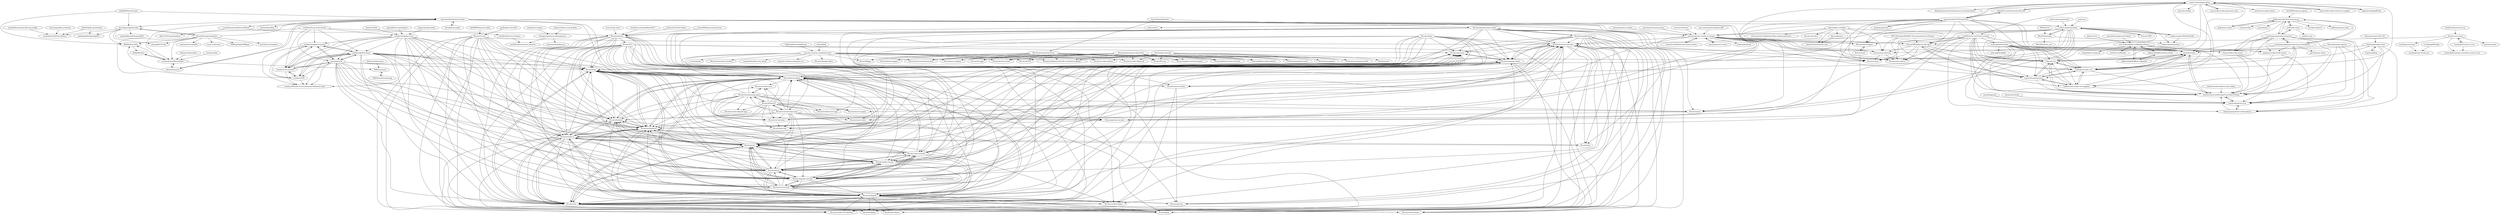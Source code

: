 digraph G {
"samuelmaddock/metastream" -> "Syncplay/syncplay" ["e"=1]
"samuelmaddock/metastream" -> "dyc3/opentogethertube"
"samuelmaddock/metastream" -> "calzoneman/sync" ["e"=1]
"samuelmaddock/metastream" -> "Wscats/vueno"
"samuelmaddock/metastream" -> "Wscats/react-native"
"samuelmaddock/metastream" -> "Wscats/omi-electron"
"samuelmaddock/metastream" -> "YanceyOfficial/javascript-apis"
"samuelmaddock/metastream" -> "preactjs/preact-render-to-string"
"samuelmaddock/metastream" -> "Wscats/layout-demo"
"samuelmaddock/metastream" -> "Wscats/omi-snippets"
"samuelmaddock/metastream" -> "Wscats/virtual-dom"
"samuelmaddock/metastream" -> "zorchenhimer/MovieNight"
"samuelmaddock/metastream" -> "oscartbeaumont/ElectronPlayer"
"samuelmaddock/metastream" -> "holtwick/briefing" ["e"=1]
"samuelmaddock/metastream" -> "yodaos-project/yodaos"
"geekskai/vue3-jd-h5" -> "Wscats/vue-cli" ["e"=1]
"sxei/vscode-plugin-demo" -> "Liiked/VS-Code-Extension-Doc-ZH" ["e"=1]
"sxei/vscode-plugin-demo" -> "microsoft/vscode-generator-code" ["e"=1]
"sxei/vscode-plugin-demo" -> "sxei/chrome-plugin-demo" ["e"=1]
"sxei/vscode-plugin-demo" -> "microsoft/vscode-extension-samples" ["e"=1]
"sxei/vscode-plugin-demo" -> "apptools-lab/AppWorks" ["e"=1]
"sxei/vscode-plugin-demo" -> "seamile/swiper"
"sxei/vscode-plugin-demo" -> "zzz945/write-vue3-from-scratch"
"sxei/vscode-plugin-demo" -> "KieSun/awesome-frontend-source-interpretation" ["e"=1]
"sxei/vscode-plugin-demo" -> "lcfme/mvvm"
"sxei/vscode-plugin-demo" -> "LiuJi-Jim/vscode-vue"
"sxei/vscode-plugin-demo" -> "jeasonstudio/CN-VScode-Docs"
"sxei/vscode-plugin-demo" -> "hollowtree/vscode-vue-snippets"
"sxei/vscode-plugin-demo" -> "aliyunfe/weekly" ["e"=1]
"sxei/vscode-plugin-demo" -> "wojciechsura/easysass"
"sxei/vscode-plugin-demo" -> "Wscats/python-tutorial"
"apify/proxy-chain" -> "joeferner/node-http-mitm-proxy" ["e"=1]
"KieSun/Chat-Buy-React" -> "Wscats/articles" ["e"=1]
"dguo/make-a-readme" -> "Wscats/omi-docs"
"dguo/make-a-readme" -> "Wscats/react-native"
"dguo/make-a-readme" -> "Wscats/omi-electron"
"dguo/make-a-readme" -> "chai2010/wasm-book-code"
"dguo/make-a-readme" -> "YanceyOfficial/javascript-apis"
"dguo/make-a-readme" -> "kaysonli/piano"
"dguo/make-a-readme" -> "preactjs/preact-render-to-string"
"dguo/make-a-readme" -> "Wscats/vueno"
"dguo/make-a-readme" -> "arturssmirnovs/github-profile-readme-generator" ["e"=1]
"dyc3/opentogethertube" -> "shuang854/Turtle"
"dyc3/opentogethertube" -> "RblSb/SyncTube"
"dyc3/opentogethertube" -> "juliabiaglinft/juliabiaglinft"
"dyc3/opentogethertube" -> "sergioallegronft/sergionft00" ["e"=1]
"dyc3/opentogethertube" -> "sezarkoleranft/Sezar-Kolera"
"dyc3/opentogethertube" -> "howardchung/watchparty"
"ridhwaans/homehost" -> "zorchenhimer/MovieNight" ["e"=1]
"moll/node-mitm" -> "joeferner/node-http-mitm-proxy"
"moll/node-mitm" -> "wuchangming/node-mitmproxy"
"moll/node-mitm" -> "moll/js-must"
"Tencent/TSW" -> "yodaos-project/yodaos" ["e"=1]
"RTC-Developer/WebRTC-Documentation-in-Chinese" -> "YanceyOfficial/javascript-apis" ["e"=1]
"RTC-Developer/WebRTC-Documentation-in-Chinese" -> "Wscats/react-native" ["e"=1]
"RTC-Developer/WebRTC-Documentation-in-Chinese" -> "Wscats/omi-electron" ["e"=1]
"node-app/Interpreter" -> "seamile/swiper"
"node-app/Interpreter" -> "ouchunrun/recordStreamFromVideoToVideo"
"node-app/Interpreter" -> "lcfme/mvvm"
"node-app/Interpreter" -> "LiuJi-Jim/vscode-vue"
"node-app/Interpreter" -> "node-app/Nodelike"
"node-app/Interpreter" -> "hollowtree/vscode-vue-snippets"
"node-app/Interpreter" -> "wojciechsura/easysass"
"node-app/Interpreter" -> "xiaomuzhu/proxy-vue"
"node-app/Interpreter" -> "chaiguanpeng/react-code-analysis"
"node-app/Interpreter" -> "horaci/node-mitm-proxy"
"node-app/Interpreter" -> "joaquimserafim/node-netcat"
"castlabs/electron-releases" -> "castlabs/downstream_electron"
"TooTallNate/proxy-agents" -> "joeferner/node-http-mitm-proxy" ["e"=1]
"oscartbeaumont/ElectronPlayer" -> "Alex313031/quark-player"
"oscartbeaumont/ElectronPlayer" -> "castlabs/electron-releases"
"yodaos-project/yodaos" -> "yodaos-project/ShadowNode" ["e"=1]
"yodaos-project/yodaos" -> "yodaos-project/yoda.js"
"yodaos-project/yodaos" -> "YanceyOfficial/javascript-apis"
"yodaos-project/yodaos" -> "Wscats/react-native"
"yodaos-project/yodaos" -> "Wscats/omi-electron"
"yodaos-project/yodaos" -> "MisaZhu/ewokos"
"yodaos-project/yodaos" -> "Wscats/vueno"
"yodaos-project/yodaos" -> "preactjs/preact-render-to-string"
"yodaos-project/yodaos" -> "Tencent/TSW" ["e"=1]
"yodaos-project/yodaos" -> "Wscats/omi-snippets"
"yodaos-project/yodaos" -> "Wscats/virtual-dom"
"yodaos-project/yodaos" -> "Wscats/layout-demo"
"yodaos-project/yodaos" -> "Wscats/egret"
"yodaos-project/yodaos" -> "Wscats/browser-preview"
"yodaos-project/yodaos" -> "lcfme/mvvm"
"zorchenhimer/MovieNight" -> "Zibbp/Radium"
"zorchenhimer/MovieNight" -> "calzoneman/sync" ["e"=1]
"zorchenhimer/MovieNight" -> "RblSb/SyncTube"
"zorchenhimer/MovieNight" -> "WillFantom/sui"
"hujiulong/simple-react" -> "hujiulong/blog" ["e"=1]
"hujiulong/simple-react" -> "chaiguanpeng/react-code-analysis"
"hujiulong/simple-react" -> "lcfme/mvvm"
"hujiulong/simple-react" -> "seamile/swiper"
"hujiulong/simple-react" -> "xiaomuzhu/proxy-vue"
"hujiulong/simple-react" -> "ouchunrun/recordStreamFromVideoToVideo"
"yodaos-project/ShadowNode" -> "yodaos-project/yodaos" ["e"=1]
"yodaos-project/ShadowNode" -> "yodaos-project/yoda.js" ["e"=1]
"jakearchibald/trained-to-thrill" -> "w3c-webmob/ServiceWorkersDemos"
"jakearchibald/trained-to-thrill" -> "jakearchibald/offline-wikipedia" ["e"=1]
"chenyinkai/egret-games" -> "xiaomuzhu/proxy-vue" ["e"=1]
"chenyinkai/egret-games" -> "ouchunrun/recordStreamFromVideoToVideo" ["e"=1]
"chenyinkai/egret-games" -> "chaiguanpeng/react-code-analysis" ["e"=1]
"chenyinkai/egret-games" -> "seamile/swiper" ["e"=1]
"kyle8998/Vynchronize" -> "RblSb/SyncTube" ["e"=1]
"kyle8998/Vynchronize" -> "samuelmaddock/metastream" ["e"=1]
"kyle8998/Vynchronize" -> "dyc3/opentogethertube" ["e"=1]
"Liiked/VS-Code-Extension-Doc-ZH" -> "sxei/vscode-plugin-demo" ["e"=1]
"Liiked/VS-Code-Extension-Doc-ZH" -> "jeasonstudio/CN-VScode-Docs" ["e"=1]
"hateonion/react-bits-CN" -> "hujiulong/simple-react" ["e"=1]
"dwqs/vue-to-react" -> "vicwang163/react-to-vue"
"dwqs/vue-to-react" -> "mcuking/vue2react"
"dwqs/vue-to-react" -> "vueact/babel-plugin-transform-react-to-vue"
"dwqs/vue-to-react" -> "yaoone/yaoone"
"dwqs/vue-to-react" -> "YanceyOfficial/javascript-apis"
"lhz960904/movie-trailer" -> "Wscats/vue-cli" ["e"=1]
"MisaZhu/ewokos" -> "MisaZhu/mario_vm"
"MisaZhu/ewokos" -> "yodaos-project/yodaos"
"MisaZhu/ewokos" -> "yodaos-project/yoda.js"
"mcuking/vue2react" -> "mcuking/react-hooks-set"
"zzz945/write-vue3-from-scratch" -> "seamile/swiper"
"zzz945/write-vue3-from-scratch" -> "lcfme/mvvm"
"zzz945/write-vue3-from-scratch" -> "LiuJi-Jim/vscode-vue"
"zzz945/write-vue3-from-scratch" -> "hollowtree/vscode-vue-snippets"
"zzz945/write-vue3-from-scratch" -> "ouchunrun/recordStreamFromVideoToVideo"
"zzz945/write-vue3-from-scratch" -> "wojciechsura/easysass"
"zzz945/write-vue3-from-scratch" -> "YanceyOfficial/javascript-apis"
"zzz945/write-vue3-from-scratch" -> "node-app/Interpreter"
"zzz945/write-vue3-from-scratch" -> "chaiguanpeng/react-code-analysis"
"zzz945/write-vue3-from-scratch" -> "Wscats/python-tutorial"
"zzz945/write-vue3-from-scratch" -> "Wscats/egret"
"zzz945/write-vue3-from-scratch" -> "Wscats/omi-snippets"
"zzz945/write-vue3-from-scratch" -> "Wscats/vueno"
"zzz945/write-vue3-from-scratch" -> "Wscats/react-native"
"zzz945/write-vue3-from-scratch" -> "xiaomuzhu/proxy-vue"
"vicwang163/react-to-vue" -> "dwqs/vue-to-react"
"vicwang163/react-to-vue" -> "vueact/babel-plugin-transform-react-to-vue"
"FightingHao/codingDream" -> "tencent-creation-camp/Interview" ["e"=1]
"mcuking/JSBridge" -> "mcuking/react-hooks-set"
"Wscats/iPhone-X" -> "Wscats/wechat-tnwz"
"Wscats/iPhone-X" -> "Wscats/littlefish"
"Wscats/iPhone-X" -> "Wscats/wechat-jump-game"
"Wscats/iPhone-X" -> "Wscats/vue-awesome-mui"
"Wscats/iPhone-X" -> "Wscats/workerman"
"Wscats/iPhone-X" -> "Wscats/blog"
"Wscats/iPhone-X" -> "Wscats/react-redux"
"Wscats/iPhone-X" -> "Wscats/see-you-again"
"Wscats/iPhone-X" -> "Wscats/egret"
"Wscats/iPhone-X" -> "Wscats/layout-demo"
"Wscats/iPhone-X" -> "Wscats/create-angular-app"
"Wscats/iPhone-X" -> "Wscats/leetcode"
"Wscats/iPhone-X" -> "Wscats/create-react-app"
"Wscats/iPhone-X" -> "Wscats/python-tutorial"
"Wscats/iPhone-X" -> "Wscats/virtual-dom"
"Wscats/wechat-tnwz" -> "Wscats/wechat-jump-game"
"joaquimserafim/node-netcat" -> "ouchunrun/recordStreamFromVideoToVideo"
"joaquimserafim/node-netcat" -> "xiaomuzhu/proxy-vue"
"xmoyKing/jump" -> "xiaomuzhu/proxy-vue"
"Wscats/omi-electron" -> "Wscats/react-native"
"Wscats/omi-electron" -> "Wscats/vueno"
"tencent-creation-camp/Interview" -> "enoyao/beautify-sourcemap"
"tencent-creation-camp/Interview" -> "tencent-creation-camp/omi-vnc"
"tencent-creation-camp/Interview" -> "Wscats/create-react-app"
"tencent-creation-camp/Interview" -> "Wscats/lerna-tutorial"
"tencent-creation-camp/Interview" -> "Wscats/ACEM"
"tencent-creation-camp/Interview" -> "Wscats/flappy"
"tencent-creation-camp/Interview" -> "Wscats/webpack-nx-build-coordination-plugin"
"tencent-creation-camp/Interview" -> "Wscats/chatgpt-demo"
"tencent-creation-camp/Interview" -> "Wscats/react-redux"
"tencent-creation-camp/Interview" -> "Wscats/react-extension-pack"
"tencent-creation-camp/Interview" -> "enoyao/pixel"
"tencent-creation-camp/Interview" -> "Wscats/java-snippets"
"tencent-creation-camp/Interview" -> "Wscats/monorepo-tutorial"
"tencent-creation-camp/Interview" -> "Wscats/vueno"
"tencent-creation-camp/Interview" -> "Wscats/vscode-explore"
"Wscats/virtual-dom" -> "Wscats/leetcode"
"Wscats/omil" -> "Wscats/omi-snippets"
"Wscats/omil" -> "Wscats/leetcode"
"YanceyOfficial/javascript-apis" -> "lcfme/mvvm"
"YanceyOfficial/javascript-apis" -> "seamile/swiper"
"YanceyOfficial/javascript-apis" -> "wojciechsura/easysass"
"YanceyOfficial/javascript-apis" -> "Wscats/react-native"
"YanceyOfficial/javascript-apis" -> "LiuJi-Jim/vscode-vue"
"YanceyOfficial/javascript-apis" -> "Wscats/vueno"
"YanceyOfficial/javascript-apis" -> "Wscats/omi-electron"
"Wscats/wechat-jump-game" -> "Wscats/wechat-tnwz"
"Wscats/wechat-jump-game" -> "Wscats/littlefish"
"Wscats/wechat-jump-game" -> "Wscats/react-redux"
"Wscats/wechat-jump-game" -> "Wscats/egret"
"Wscats/wechat-jump-game" -> "Wscats/see-you-again"
"Wscats/wechat-jump-game" -> "Wscats/create-angular-app"
"Wscats/wechat-jump-game" -> "Wscats/workerman"
"Wscats/wechat-jump-game" -> "Wscats/layout-demo"
"Wscats/wechat-jump-game" -> "Wscats/blog"
"Wscats/wechat-jump-game" -> "Wscats/leetcode"
"Wscats/wechat-jump-game" -> "Wscats/create-react-app"
"Wscats/wechat-jump-game" -> "Wscats/python-tutorial"
"Wscats/wechat-jump-game" -> "Wscats/virtual-dom"
"Wscats/wechat-jump-game" -> "Wscats/iPhone-X"
"Wscats/python-tutorial" -> "Wscats/leetcode"
"Wscats/egret" -> "Wscats/react-redux"
"Wscats/omi-snippets" -> "Wscats/omil"
"chaiguanpeng/react-code-analysis" -> "xiaomuzhu/proxy-vue"
"chaiguanpeng/react-code-analysis" -> "ouchunrun/recordStreamFromVideoToVideo"
"ouchunrun/recordStreamFromVideoToVideo" -> "xiaomuzhu/proxy-vue"
"ouchunrun/recordStreamFromVideoToVideo" -> "seamile/swiper"
"ouchunrun/recordStreamFromVideoToVideo" -> "lcfme/mvvm"
"lcfme/mvvm" -> "seamile/swiper"
"lcfme/mvvm" -> "ouchunrun/recordStreamFromVideoToVideo"
"lcfme/mvvm" -> "wojciechsura/easysass"
"lcfme/mvvm" -> "LiuJi-Jim/vscode-vue"
"seamile/swiper" -> "lcfme/mvvm"
"seamile/swiper" -> "ouchunrun/recordStreamFromVideoToVideo"
"seamile/swiper" -> "LiuJi-Jim/vscode-vue"
"xiaomuzhu/proxy-vue" -> "ouchunrun/recordStreamFromVideoToVideo"
"xiaomuzhu/proxy-vue" -> "chaiguanpeng/react-code-analysis"
"progit/progit2-zh" -> "jeasonstudio/CN-VScode-Docs" ["e"=1]
"fenwii/OpenHarmony" -> "Wscats/openharmony-sheet" ["e"=1]
"fenwii/OpenHarmony" -> "Wscats/awesome-harmony" ["e"=1]
"iamjoel/front-end-plugins" -> "windiest/Angular-news" ["e"=1]
"nurdism/neko" -> "zorchenhimer/MovieNight" ["e"=1]
"howardchung/watchparty" -> "dyc3/opentogethertube"
"howardchung/watchparty" -> "shuang854/Turtle"
"howardchung/watchparty" -> "RblSb/SyncTube"
"howardchung/watchparty" -> "sussy-code/smov" ["e"=1]
"howardchung/watchparty" -> "VidBingeApp/VidBinge" ["e"=1]
"howardchung/watchparty" -> "Tom32i/synchroplayer"
"howardchung/watchparty" -> "zorchenhimer/MovieNight"
"howardchung/watchparty" -> "stantanasi/streamflix" ["e"=1]
"howardchung/watchparty" -> "samuelmaddock/metastream"
"apptools-lab/AppWorks" -> "sxei/vscode-plugin-demo" ["e"=1]
"horaci/node-mitm-proxy" -> "ouchunrun/recordStreamFromVideoToVideo"
"horaci/node-mitm-proxy" -> "xiaomuzhu/proxy-vue"
"zhangtianyi0110/VueLearnNotes" -> "Wscats/vue-tutorial" ["e"=1]
"w3c-webmob/ServiceWorkersDemos" -> "jakearchibald/trained-to-thrill"
"w3c-webmob/ServiceWorkersDemos" -> "boopathi/sw-cache-all"
"w3c-webmob/ServiceWorkersDemos" -> "LiuJi-Jim/vscode-vue"
"w3c-webmob/ServiceWorkersDemos" -> "w3c/ServiceWorker" ["e"=1]
"w3c-webmob/ServiceWorkersDemos" -> "ouchunrun/recordStreamFromVideoToVideo"
"w3c-webmob/ServiceWorkersDemos" -> "joaquimserafim/node-netcat"
"w3c-webmob/ServiceWorkersDemos" -> "seamile/swiper"
"w3c-webmob/ServiceWorkersDemos" -> "jakearchibald/offline-wikipedia" ["e"=1]
"mdn/sw-test" -> "w3c-webmob/ServiceWorkersDemos" ["e"=1]
"Orange-OpenSource/hasplayer.js" -> "castlabs/downstream_electron"
"Orange-OpenSource/hasplayer.js" -> "eiximenis/hasplayer.js"
"DataDog/documentation" -> "sezarkoleranft/Sezar-Kolera" ["e"=1]
"DataDog/documentation" -> "juliabiaglinft/juliabiaglinft" ["e"=1]
"WillFantom/Composing" -> "WillFantom/sui"
"WillFantom/sui" -> "WillFantom/Composing"
"bevyengine/bevy-website" -> "sezarkoleranft/Sezar-Kolera" ["e"=1]
"Zibbp/Radium" -> "zorchenhimer/MovieNight"
"RblSb/SyncTube" -> "Zibbp/Radium"
"Wscats/performance-decorator" -> "Wscats/react-extension-pack"
"Wscats/performance-decorator" -> "Wscats/delete-node-modules"
"Wscats/performance-decorator" -> "Wscats/command-runner"
"Wscats/performance-decorator" -> "Wscats/yox-snippets"
"Wscats/performance-decorator" -> "Wscats/java-snippets"
"Wscats/performance-decorator" -> "Wscats/vscode-clipboard"
"Wscats/performance-decorator" -> "Wscats/angular-extension-pack"
"Wscats/performance-decorator" -> "Wscats/Wscats"
"Wscats/performance-decorator" -> "Wscats/webpack-nx-build-coordination-plugin"
"Wscats/performance-decorator" -> "Wscats/vue-extension-pack"
"Wscats/performance-decorator" -> "Wscats/lerna-tutorial"
"Wscats/performance-decorator" -> "Wscats/ACEM"
"Wscats/performance-decorator" -> "Wscats/github-actions-tutorial"
"Wscats/performance-decorator" -> "Wscats/uni-app"
"Wscats/performance-decorator" -> "Wscats/flappy"
"jerryscript-project/iotjs" -> "yodaos-project/yodaos" ["e"=1]
"angusshire/greenhat" -> "windiest/Angular-news" ["e"=1]
"jakearchibald/offline-wikipedia" -> "jakearchibald/trained-to-thrill" ["e"=1]
"jakearchibald/offline-wikipedia" -> "w3c-webmob/ServiceWorkersDemos" ["e"=1]
"transitive-bullshit/react-static-tweets" -> "preactjs/preact-render-to-string" ["e"=1]
"Wscats/awesome-harmony" -> "Wscats/react-extension-pack"
"Wscats/awesome-harmony" -> "Wscats/java-snippets"
"Wscats/awesome-harmony" -> "Wscats/webpack-nx-build-coordination-plugin"
"Wscats/awesome-harmony" -> "Wscats/command-runner"
"Wscats/awesome-harmony" -> "Wscats/Wscats"
"Wscats/awesome-harmony" -> "Wscats/yox-snippets"
"Wscats/awesome-harmony" -> "Wscats/delete-node-modules"
"Wscats/awesome-harmony" -> "Wscats/lerna-tutorial"
"Wscats/awesome-harmony" -> "Wscats/github-actions-tutorial"
"Wscats/awesome-harmony" -> "Wscats/vscode-clipboard"
"Wscats/awesome-harmony" -> "Wscats/angular-extension-pack"
"Wscats/awesome-harmony" -> "Wscats/ACEM"
"Wscats/awesome-harmony" -> "Wscats/html-snippets"
"Wscats/awesome-harmony" -> "Wscats/uni-app"
"Wscats/awesome-harmony" -> "Wscats/flappy"
"canalplus/rx-player" -> "Orange-OpenSource/hasplayer.js" ["e"=1]
"videojs/videojs-contrib-dash" -> "Orange-OpenSource/hasplayer.js" ["e"=1]
"gauntface/simple-push-demo" -> "w3c-webmob/ServiceWorkersDemos" ["e"=1]
"bderenzo/tinystatus" -> "WillFantom/sui" ["e"=1]
"Wscats/jest-tutorial" -> "Wscats/github-actions-tutorial"
"Wscats/jest-tutorial" -> "Wscats/react-extension-pack"
"Wscats/jest-tutorial" -> "Wscats/java-snippets"
"Wscats/jest-tutorial" -> "Wscats/vscode-clipboard"
"Wscats/jest-tutorial" -> "Wscats/webpack-nx-build-coordination-plugin"
"Wscats/jest-tutorial" -> "Wscats/vscode-explore"
"Wscats/jest-tutorial" -> "Wscats/command-runner"
"Wscats/jest-tutorial" -> "Wscats/vue-extension-pack"
"Wscats/jest-tutorial" -> "Wscats/lerna-tutorial"
"Wscats/jest-tutorial" -> "Wscats/sweet"
"Wscats/jest-tutorial" -> "Wscats/yox-snippets"
"Wscats/jest-tutorial" -> "Wscats/delete-node-modules"
"Wscats/jest-tutorial" -> "Wscats/angular-extension-pack"
"Wscats/jest-tutorial" -> "Wscats/ACEM"
"Wscats/jest-tutorial" -> "Wscats/Wscats"
"kaysonli/piano" -> "chai2010/wasm-book-code"
"microsoft/vscode-extension-samples" -> "sxei/vscode-plugin-demo" ["e"=1]
"windiest/Front-end-tutorial" -> "windiest/Angular-news" ["e"=1]
"windiest/Front-end-tutorial" -> "Wscats/articles" ["e"=1]
"windiest/Front-end-tutorial" -> "windiest/angular-tutorial" ["e"=1]
"windiest/Front-end-tutorial" -> "windiest/github-emoji" ["e"=1]
"windiest/Front-end-tutorial" -> "yaoone/article" ["e"=1]
"windiest/Front-end-tutorial" -> "windiest/vue-tutorial" ["e"=1]
"windiest/Front-end-tutorial" -> "windiest/GAF" ["e"=1]
"preactjs/preact-render-to-string" -> "preactjs/preact-router" ["e"=1]
"preactjs/preact-render-to-string" -> "YanceyOfficial/javascript-apis"
"preactjs/preact-render-to-string" -> "Wscats/react-native"
"preactjs/preact-render-to-string" -> "Wscats/omi-electron"
"preactjs/preact-render-to-string" -> "Wscats/vueno"
"preactjs/preact-render-to-string" -> "lcfme/mvvm"
"preactjs/preact-render-to-string" -> "wojciechsura/easysass"
"preactjs/preact-render-to-string" -> "transitive-bullshit/react-static-tweets" ["e"=1]
"preactjs/preact-render-to-string" -> "Wscats/omi-snippets"
"preactjs/preact-render-to-string" -> "Wscats/virtual-dom"
"preactjs/preact-render-to-string" -> "Wscats/egret"
"preactjs/preact-render-to-string" -> "seamile/swiper"
"preactjs/preact-render-to-string" -> "Wscats/python-tutorial"
"preactjs/preact-render-to-string" -> "preactjs/prefresh" ["e"=1]
"preactjs/preact-render-to-string" -> "Wscats/browser-preview"
"preactjs/preact-router" -> "preactjs/preact-render-to-string" ["e"=1]
"Syncplay/syncplay" -> "samuelmaddock/metastream" ["e"=1]
"windiest/Angular-news" -> "windiest/angular-tutorial"
"windiest/Angular-news" -> "windiest/vue-tutorial"
"windiest/Angular-news" -> "windiest/github-emoji"
"windiest/Angular-news" -> "windiest/GAF"
"windiest/Angular-news" -> "yaoone/article"
"windiest/Angular-news" -> "Wscats/angular-tutorial"
"windiest/Angular-news" -> "Wscats/news"
"windiest/Angular-news" -> "Wscats/cms"
"windiest/Angular-news" -> "windiest/Wechat-Circle-of-friends-Released-video"
"windiest/Angular-news" -> "Wscats/socket.io"
"windiest/Angular-news" -> "Wscats/emoji"
"windiest/Angular-news" -> "Wscats/blog"
"windiest/Angular-news" -> "Wscats/vue-tutorial"
"windiest/Angular-news" -> "Wscats/node-tutorial"
"windiest/Angular-news" -> "Wscats/workerman"
"0xashu/Guide" -> "windiest/Angular-news" ["e"=1]
"yaoone/article" -> "windiest/GAF"
"yaoone/article" -> "windiest/vue-tutorial"
"yaoone/article" -> "windiest/angular-tutorial"
"yaoone/article" -> "windiest/github-emoji"
"yaoone/article" -> "windiest/Wechat-Circle-of-friends-Released-video"
"yaoone/article" -> "Wscats/cms"
"yaoone/article" -> "Wscats/socket.io"
"yaoone/article" -> "Wscats/blog"
"yaoone/article" -> "Wscats/workerman"
"yaoone/article" -> "Wscats/webpack"
"yaoone/article" -> "Wscats/news"
"yaoone/article" -> "Wscats/angular-tutorial"
"yaoone/article" -> "Wscats/emoji"
"yaoone/article" -> "Wscats/littlefish"
"yaoone/article" -> "Wscats/layout-demo"
"microsoft/vscode-generator-code" -> "sxei/vscode-plugin-demo" ["e"=1]
"preactjs/preact-compat" -> "preactjs/preact-render-to-string" ["e"=1]
"shadowsocks/shadowsocks-nodejs" -> "ouchunrun/recordStreamFromVideoToVideo" ["e"=1]
"windiest/github-emoji" -> "windiest/GAF"
"windiest/github-emoji" -> "windiest/vue-tutorial"
"windiest/github-emoji" -> "windiest/angular-tutorial"
"windiest/github-emoji" -> "yaoone/article"
"windiest/github-emoji" -> "windiest/Wechat-Circle-of-friends-Released-video"
"windiest/github-emoji" -> "Wscats/socket.io"
"windiest/github-emoji" -> "Wscats/cms"
"windiest/github-emoji" -> "Wscats/workerman"
"windiest/github-emoji" -> "Wscats/blog"
"windiest/github-emoji" -> "Wscats/webpack"
"windiest/github-emoji" -> "Wscats/news"
"windiest/github-emoji" -> "Wscats/angular-tutorial"
"windiest/github-emoji" -> "Wscats/emoji"
"windiest/github-emoji" -> "Wscats/littlefish"
"windiest/github-emoji" -> "Wscats/layout-demo"
"windiest/vue-tutorial" -> "windiest/GAF"
"windiest/vue-tutorial" -> "windiest/angular-tutorial"
"windiest/vue-tutorial" -> "windiest/github-emoji"
"windiest/vue-tutorial" -> "yaoone/article"
"windiest/vue-tutorial" -> "windiest/Wechat-Circle-of-friends-Released-video"
"windiest/angular-tutorial" -> "windiest/GAF"
"windiest/angular-tutorial" -> "windiest/vue-tutorial"
"windiest/angular-tutorial" -> "windiest/github-emoji"
"windiest/angular-tutorial" -> "yaoone/article"
"windiest/angular-tutorial" -> "windiest/Wechat-Circle-of-friends-Released-video"
"windiest/GAF" -> "windiest/vue-tutorial"
"windiest/GAF" -> "windiest/angular-tutorial"
"windiest/GAF" -> "windiest/Wechat-Circle-of-friends-Released-video"
"windiest/GAF" -> "windiest/github-emoji"
"LiuJi-Jim/vscode-vue" -> "seamile/swiper"
"LiuJi-Jim/vscode-vue" -> "lcfme/mvvm"
"LiuJi-Jim/vscode-vue" -> "ouchunrun/recordStreamFromVideoToVideo"
"LiuJi-Jim/vscode-vue" -> "hollowtree/vscode-vue-snippets"
"LiuJi-Jim/vscode-vue" -> "wojciechsura/easysass"
"HVML/PurC" -> "MisaZhu/ewokos" ["e"=1]
"stone0090/javascript-lessons" -> "Wscats/articles" ["e"=1]
"wuchangming/node-mitmproxy" -> "wuchangming/https-mitm-proxy-handbook"
"wuchangming/node-mitmproxy" -> "ouchunrun/recordStreamFromVideoToVideo"
"wuchangming/node-mitmproxy" -> "seamile/swiper"
"wuchangming/node-mitmproxy" -> "joeferner/node-http-mitm-proxy"
"wuchangming/node-mitmproxy" -> "xiaomuzhu/proxy-vue"
"wuchangming/node-mitmproxy" -> "chaiguanpeng/react-code-analysis"
"wuchangming/node-mitmproxy" -> "lcfme/mvvm"
"wuchangming/node-mitmproxy" -> "horaci/node-mitm-proxy"
"wuchangming/node-mitmproxy" -> "joaquimserafim/node-netcat"
"wuchangming/node-mitmproxy" -> "LiuJi-Jim/vscode-vue"
"wuchangming/node-mitmproxy" -> "moll/node-mitm"
"jeasonstudio/CN-VScode-Docs" -> "Liiked/VS-Code-Extension-Doc-ZH" ["e"=1]
"jeasonstudio/CN-VScode-Docs" -> "sxei/vscode-plugin-demo"
"jeasonstudio/CN-VScode-Docs" -> "LiuJi-Jim/vscode-vue"
"jeasonstudio/CN-VScode-Docs" -> "hollowtree/vscode-vue-snippets"
"jeasonstudio/CN-VScode-Docs" -> "lcfme/mvvm"
"jeasonstudio/CN-VScode-Docs" -> "seamile/swiper"
"jeasonstudio/CN-VScode-Docs" -> "wojciechsura/easysass"
"jeasonstudio/CN-VScode-Docs" -> "Wscats/python-tutorial"
"jeasonstudio/CN-VScode-Docs" -> "Wscats/omi-snippets"
"jeasonstudio/CN-VScode-Docs" -> "ccforward/cc" ["e"=1]
"jeasonstudio/CN-VScode-Docs" -> "progit/progit2-zh" ["e"=1]
"jeasonstudio/CN-VScode-Docs" -> "zzz945/write-vue3-from-scratch"
"jeasonstudio/CN-VScode-Docs" -> "Wscats/see-you-again"
"jeasonstudio/CN-VScode-Docs" -> "Wscats/egret"
"jeasonstudio/CN-VScode-Docs" -> "Wscats/layout-demo"
"Wscats/articles" -> "Wscats/CV"
"Wscats/articles" -> "Wscats/vue-tutorial"
"Wscats/articles" -> "Wscats/angular-tutorial"
"Wscats/articles" -> "Wscats/news"
"Wscats/articles" -> "Wscats/emoji"
"Wscats/articles" -> "Wscats/node-tutorial"
"Wscats/articles" -> "Wscats/react-tutorial"
"Wscats/articles" -> "Wscats/blog"
"Wscats/articles" -> "Wscats/layout-demo"
"Wscats/articles" -> "Wscats/cms"
"Wscats/articles" -> "Wscats/socket.io"
"Wscats/articles" -> "Wscats/webpack"
"Wscats/articles" -> "Wscats/workerman"
"Wscats/articles" -> "Wscats/littlefish"
"Wscats/articles" -> "Wscats/vue-awesome-mui"
"Wscats/emoji" -> "Wscats/blog"
"Wscats/emoji" -> "Wscats/news"
"Wscats/emoji" -> "Wscats/angular-tutorial"
"Wscats/emoji" -> "Wscats/layout-demo"
"Wscats/emoji" -> "Wscats/cms"
"Wscats/emoji" -> "Wscats/webpack"
"Wscats/emoji" -> "Wscats/littlefish"
"Wscats/emoji" -> "Wscats/workerman"
"Wscats/emoji" -> "Wscats/react-tutorial"
"Wscats/emoji" -> "Wscats/awesome"
"Wscats/emoji" -> "Wscats/requirejs-demo"
"Wscats/emoji" -> "Wscats/socket.io"
"Wscats/emoji" -> "Wscats/node-tutorial"
"Wscats/emoji" -> "Wscats/browser-preview"
"Wscats/emoji" -> "Wscats/glup"
"Wscats/CV" -> "Wscats/angular-tutorial"
"Wscats/CV" -> "Wscats/emoji"
"Wscats/CV" -> "Wscats/vue-tutorial"
"Wscats/CV" -> "Wscats/news"
"Wscats/CV" -> "Wscats/blog"
"Wscats/CV" -> "Wscats/react-tutorial"
"Wscats/CV" -> "Wscats/node-tutorial"
"Wscats/CV" -> "Wscats/layout-demo"
"Wscats/CV" -> "Wscats/cms"
"Wscats/CV" -> "Wscats/webpack"
"Wscats/CV" -> "Wscats/littlefish"
"Wscats/CV" -> "Wscats/socket.io"
"Wscats/CV" -> "Wscats/workerman"
"Wscats/CV" -> "Wscats/awesome"
"Wscats/CV" -> "Wscats/requirejs-demo"
"Wscats/awesome" -> "Wscats/requirejs-demo"
"Wscats/webpack" -> "Wscats/blog"
"Wscats/webpack" -> "Wscats/cms"
"Wscats/webpack" -> "Wscats/layout-demo"
"Wscats/webpack" -> "Wscats/workerman"
"Wscats/webpack" -> "Wscats/browser-preview"
"Wscats/webpack" -> "Wscats/glup"
"Wscats/webpack" -> "Wscats/weixin-demo"
"Wscats/webpack" -> "Wscats/regular"
"Wscats/webpack" -> "Wscats/awesome"
"Wscats/webpack" -> "Wscats/less-demo"
"Wscats/webpack" -> "Wscats/swiper-iscroll-demo"
"Wscats/webpack" -> "Wscats/requirejs-demo"
"Wscats/webpack" -> "Wscats/socket.io"
"Wscats/webpack" -> "Wscats/git-test"
"Wscats/webpack" -> "Wscats/cordova-demo"
"Wscats/browser-preview" -> "Wscats/glup"
"Wscats/browser-preview" -> "Wscats/regular"
"Wscats/browser-preview" -> "Wscats/weixin-demo"
"Wscats/browser-preview" -> "Wscats/awesome"
"Wscats/browser-preview" -> "Wscats/less-demo"
"Wscats/browser-preview" -> "Wscats/swiper-iscroll-demo"
"Wscats/browser-preview" -> "Wscats/requirejs-demo"
"Wscats/browser-preview" -> "Wscats/git-test"
"Wscats/browser-preview" -> "Wscats/trip"
"Wscats/browser-preview" -> "Wscats/cordova-demo"
"Wscats/browser-preview" -> "Wscats/search-online"
"Wscats/search-online" -> "Wscats/git-test"
"Wscats/search-online" -> "Wscats/cordova-demo"
"easybuilders/easybuild-easyconfigs" -> "sezarkoleranft/Sezar-Kolera" ["e"=1]
"ccforward/cc" -> "Wscats/articles" ["e"=1]
"Wscats/node-tutorial" -> "Wscats/blog"
"Wscats/node-tutorial" -> "Wscats/layout-demo"
"Wscats/node-tutorial" -> "Wscats/angular-tutorial"
"Wscats/node-tutorial" -> "Wscats/emoji"
"Wscats/node-tutorial" -> "Wscats/news"
"Wscats/node-tutorial" -> "Wscats/react-tutorial"
"Wscats/node-tutorial" -> "Wscats/cms"
"Wscats/node-tutorial" -> "Wscats/webpack"
"Wscats/node-tutorial" -> "Wscats/workerman"
"Wscats/node-tutorial" -> "Wscats/littlefish"
"Wscats/node-tutorial" -> "Wscats/awesome"
"Wscats/node-tutorial" -> "Wscats/socket.io"
"Wscats/node-tutorial" -> "Wscats/requirejs-demo"
"Wscats/node-tutorial" -> "Wscats/vue-tutorial"
"Wscats/node-tutorial" -> "Wscats/browser-preview"
"Wscats/openharmony-sheet" -> "Wscats/git-test"
"Wscats/openharmony-sheet" -> "Wscats/cordova-demo"
"Wscats/openharmony-sheet" -> "Wscats/search-online"
"Wscats/openharmony-sheet" -> "Wscats/swiper-iscroll-demo"
"Wscats/openharmony-sheet" -> "Wscats/weixin-demo"
"Wscats/openharmony-sheet" -> "Wscats/regular"
"Wscats/openharmony-sheet" -> "Wscats/trip"
"Wscats/openharmony-sheet" -> "Wscats/less-demo"
"Wscats/openharmony-sheet" -> "Wscats/glup"
"Wscats/openharmony-sheet" -> "Wscats/browser-preview"
"Wscats/openharmony-sheet" -> "Wscats/awesome"
"Wscats/openharmony-sheet" -> "Wscats/workerman"
"Wscats/openharmony-sheet" -> "Wscats/requirejs-demo"
"Wscats/openharmony-sheet" -> "Wscats/compile-hero"
"Wscats/openharmony-sheet" -> "Wscats/blog"
"tsrot/study-notes" -> "Wscats/articles" ["e"=1]
"Wscats/angular-tutorial" -> "Wscats/blog"
"Wscats/angular-tutorial" -> "Wscats/news"
"Wscats/angular-tutorial" -> "Wscats/emoji"
"Wscats/angular-tutorial" -> "Wscats/layout-demo"
"Wscats/angular-tutorial" -> "Wscats/cms"
"Wscats/angular-tutorial" -> "Wscats/webpack"
"Wscats/angular-tutorial" -> "Wscats/workerman"
"Wscats/angular-tutorial" -> "Wscats/vue-tutorial"
"Wscats/angular-tutorial" -> "Wscats/littlefish"
"Wscats/angular-tutorial" -> "Wscats/react-tutorial"
"Wscats/angular-tutorial" -> "Wscats/socket.io"
"Wscats/angular-tutorial" -> "Wscats/awesome"
"Wscats/angular-tutorial" -> "Wscats/requirejs-demo"
"Wscats/angular-tutorial" -> "Wscats/node-tutorial"
"Wscats/angular-tutorial" -> "Wscats/browser-preview"
"Wscats/vue-tutorial" -> "Wscats/angular-tutorial"
"Wscats/vue-tutorial" -> "Wscats/news"
"Wscats/vue-tutorial" -> "Wscats/blog"
"Wscats/vue-tutorial" -> "Wscats/emoji"
"Wscats/vue-tutorial" -> "Wscats/cms"
"Wscats/vue-tutorial" -> "Wscats/react-tutorial"
"Wscats/vue-tutorial" -> "Wscats/layout-demo"
"Wscats/vue-tutorial" -> "Wscats/workerman"
"Wscats/vue-tutorial" -> "Wscats/littlefish"
"Wscats/vue-tutorial" -> "Wscats/node-tutorial"
"Wscats/vue-tutorial" -> "Wscats/socket.io"
"Wscats/vue-tutorial" -> "Wscats/webpack"
"Wscats/vue-tutorial" -> "Wscats/awesome"
"Wscats/vue-tutorial" -> "Wscats/requirejs-demo"
"Wscats/vue-tutorial" -> "Wscats/glup"
"hollowtree/vscode-vue-snippets" -> "seamile/swiper"
"hollowtree/vscode-vue-snippets" -> "lcfme/mvvm"
"hollowtree/vscode-vue-snippets" -> "LiuJi-Jim/vscode-vue"
"hollowtree/vscode-vue-snippets" -> "ouchunrun/recordStreamFromVideoToVideo"
"hollowtree/vscode-vue-snippets" -> "wojciechsura/easysass"
"Wscats/news" -> "Wscats/blog"
"Wscats/news" -> "Wscats/angular-tutorial"
"Wscats/news" -> "Wscats/cms"
"Wscats/news" -> "Wscats/emoji"
"Wscats/news" -> "Wscats/layout-demo"
"Wscats/news" -> "Wscats/workerman"
"Wscats/news" -> "Wscats/littlefish"
"Wscats/news" -> "Wscats/webpack"
"Wscats/news" -> "Wscats/socket.io"
"Wscats/news" -> "Wscats/requirejs-demo"
"Wscats/news" -> "Wscats/awesome"
"Wscats/news" -> "Wscats/react-tutorial"
"Wscats/news" -> "Wscats/vue-tutorial"
"Wscats/news" -> "Wscats/browser-preview"
"Wscats/news" -> "Wscats/node-tutorial"
"Wscats/compile-hero" -> "Wscats/git-test"
"Wscats/compile-hero" -> "Wscats/cordova-demo"
"Wscats/compile-hero" -> "Wscats/search-online"
"Wscats/compile-hero" -> "Wscats/swiper-iscroll-demo"
"Wscats/compile-hero" -> "Wscats/weixin-demo"
"Wscats/compile-hero" -> "Wscats/regular"
"Wscats/compile-hero" -> "Wscats/less-demo"
"Wscats/compile-hero" -> "Wscats/trip"
"Wscats/compile-hero" -> "Wscats/glup"
"Wscats/compile-hero" -> "Wscats/browser-preview"
"Wscats/compile-hero" -> "Wscats/openharmony-sheet"
"Wscats/compile-hero" -> "Wscats/awesome"
"Wscats/compile-hero" -> "Wscats/workerman"
"Wscats/compile-hero" -> "Wscats/requirejs-demo"
"Wscats/compile-hero" -> "Wscats/blog"
"Wscats/requirejs-demo" -> "Wscats/awesome"
"Wscats/requirejs-demo" -> "Wscats/glup"
"Wscats/requirejs-demo" -> "Wscats/blog"
"Wscats/requirejs-demo" -> "Wscats/browser-preview"
"Wscats/requirejs-demo" -> "Wscats/weixin-demo"
"Wscats/layout-demo" -> "Wscats/blog"
"Wscats/layout-demo" -> "Wscats/workerman"
"Wscats/layout-demo" -> "Wscats/littlefish"
"Wscats/layout-demo" -> "Wscats/webpack"
"Wscats/layout-demo" -> "Wscats/awesome"
"Wscats/layout-demo" -> "Wscats/cms"
"Wscats/layout-demo" -> "Wscats/requirejs-demo"
"Wscats/layout-demo" -> "Wscats/wechat-tnwz"
"Wscats/layout-demo" -> "Wscats/search-online"
"Wscats/layout-demo" -> "Wscats/glup"
"Wscats/layout-demo" -> "Wscats/browser-preview"
"Wscats/layout-demo" -> "Wscats/socket.io"
"Wscats/layout-demo" -> "Wscats/git-test"
"Wscats/layout-demo" -> "Wscats/cordova-demo"
"Wscats/layout-demo" -> "Wscats/news"
"preactjs/awesome-preact" -> "preactjs/preact-render-to-string" ["e"=1]
"yoxjs/yox" -> "yodaos-project/yodaos" ["e"=1]
"joeferner/node-http-mitm-proxy" -> "moll/node-mitm"
"joeferner/node-http-mitm-proxy" -> "wuchangming/node-mitmproxy"
"joeferner/node-http-mitm-proxy" -> "h2non/rocky" ["e"=1]
"joeferner/node-http-mitm-proxy" -> "horaci/node-mitm-proxy"
"joeferner/node-http-mitm-proxy" -> "wuchangming/https-mitm-proxy-handbook"
"joeferner/node-http-mitm-proxy" -> "greim/hoxy" ["e"=1]
"joeferner/node-http-mitm-proxy" -> "mscdex/socksv5" ["e"=1]
"joeferner/node-http-mitm-proxy" -> "apify/proxy-chain" ["e"=1]
"joeferner/node-http-mitm-proxy" -> "jvilk/mitmproxy-node"
"wuchangming/https-mitm-proxy-handbook" -> "wuchangming/node-mitmproxy"
"wuchangming/https-mitm-proxy-handbook" -> "qgy18/proxy-demo"
"wuchangming/https-mitm-proxy-handbook" -> "joeferner/node-http-mitm-proxy"
"wuchangming/https-mitm-proxy-handbook" -> "ouchunrun/recordStreamFromVideoToVideo"
"wuchangming/https-mitm-proxy-handbook" -> "joaquimserafim/node-netcat"
"wuchangming/https-mitm-proxy-handbook" -> "seamile/swiper"
"wuchangming/https-mitm-proxy-handbook" -> "LiuJi-Jim/vscode-vue"
"wuchangming/https-mitm-proxy-handbook" -> "hollowtree/vscode-vue-snippets"
"Wscats/cms" -> "Wscats/blog"
"Wscats/cms" -> "Wscats/webpack"
"Wscats/cms" -> "Wscats/workerman"
"Wscats/cms" -> "Wscats/layout-demo"
"Wscats/cms" -> "Wscats/socket.io"
"Wscats/cms" -> "Wscats/browser-preview"
"Wscats/cms" -> "Wscats/glup"
"Wscats/cms" -> "Wscats/less-demo"
"Wscats/cms" -> "Wscats/littlefish"
"Wscats/cms" -> "Wscats/weixin-demo"
"Wscats/cms" -> "Wscats/awesome"
"Wscats/cms" -> "Wscats/news"
"Wscats/cms" -> "Wscats/swiper-iscroll-demo"
"Wscats/cms" -> "Wscats/regular"
"Wscats/cms" -> "Wscats/requirejs-demo"
"Wscats/blog" -> "Wscats/layout-demo"
"Wscats/blog" -> "Wscats/webpack"
"Wscats/blog" -> "Wscats/cms"
"Wscats/blog" -> "Wscats/awesome"
"Wscats/blog" -> "Wscats/workerman"
"w3c/ServiceWorker" -> "w3c-webmob/ServiceWorkersDemos" ["e"=1]
"calzoneman/sync" -> "RblSb/SyncTube" ["e"=1]
"calzoneman/sync" -> "zorchenhimer/MovieNight" ["e"=1]
"calzoneman/sync" -> "samuelmaddock/metastream" ["e"=1]
"xitu/front-end-handbook-2017" -> "Wscats/articles" ["e"=1]
"Wscats/piano" -> "Wscats/blog"
"Wscats/piano" -> "Wscats/layout-demo"
"Wscats/piano" -> "Wscats/webpack"
"Wscats/piano" -> "Wscats/cms"
"Wscats/piano" -> "Wscats/emoji"
"Wscats/piano" -> "Wscats/angular-tutorial"
"Wscats/piano" -> "Wscats/news"
"Wscats/piano" -> "Wscats/node-tutorial"
"Wscats/piano" -> "Wscats/workerman"
"Wscats/piano" -> "Wscats/react-tutorial"
"Wscats/piano" -> "Wscats/browser-preview"
"Wscats/piano" -> "Wscats/socket.io"
"Wscats/piano" -> "Wscats/awesome"
"Wscats/piano" -> "Wscats/glup"
"Wscats/piano" -> "Wscats/requirejs-demo"
"Wscats/socket.io" -> "Wscats/workerman"
"Wscats/socket.io" -> "Wscats/blog"
"Wscats/socket.io" -> "Wscats/cms"
"Wscats/socket.io" -> "Wscats/littlefish"
"Wscats/socket.io" -> "Wscats/webpack"
"Wscats/socket.io" -> "Wscats/layout-demo"
"Wscats/socket.io" -> "Wscats/less-demo"
"Wscats/socket.io" -> "Wscats/weixin-demo"
"Wscats/socket.io" -> "Wscats/regular"
"Wscats/socket.io" -> "Wscats/swiper-iscroll-demo"
"Wscats/socket.io" -> "Wscats/trip"
"Wscats/socket.io" -> "Wscats/news"
"Wscats/socket.io" -> "Wscats/git-test"
"Wscats/socket.io" -> "Wscats/cordova-demo"
"Wscats/socket.io" -> "Wscats/awesome"
"SmallComfort/react-vue" -> "dwqs/vue-to-react" ["e"=1]
"Wscats/vue-cli" -> "Wscats/blog"
"Wscats/vue-cli" -> "Wscats/cms"
"Wscats/vue-cli" -> "Wscats/webpack"
"Wscats/vue-cli" -> "Wscats/workerman"
"Wscats/vue-cli" -> "Wscats/socket.io"
"Wscats/vue-cli" -> "Wscats/layout-demo"
"Wscats/vue-cli" -> "Wscats/regular"
"Wscats/vue-cli" -> "Wscats/weixin-demo"
"Wscats/vue-cli" -> "Wscats/littlefish"
"Wscats/vue-cli" -> "Wscats/news"
"Wscats/vue-cli" -> "Wscats/less-demo"
"Wscats/vue-cli" -> "Wscats/browser-preview"
"Wscats/vue-cli" -> "Wscats/trip"
"Wscats/vue-cli" -> "Wscats/glup"
"Wscats/vue-cli" -> "Wscats/swiper-iscroll-demo"
"beyai/node-hanlp" -> "xiaomuzhu/proxy-vue" ["e"=1]
"Wscats/react-tutorial" -> "Wscats/blog"
"Wscats/react-tutorial" -> "Wscats/layout-demo"
"Wscats/react-tutorial" -> "Wscats/emoji"
"Wscats/react-tutorial" -> "Wscats/angular-tutorial"
"Wscats/react-tutorial" -> "Wscats/news"
"Wscats/react-tutorial" -> "Wscats/webpack"
"Wscats/react-tutorial" -> "Wscats/littlefish"
"Wscats/react-tutorial" -> "Wscats/cms"
"Wscats/react-tutorial" -> "Wscats/workerman"
"Wscats/react-tutorial" -> "Wscats/node-tutorial"
"Wscats/react-tutorial" -> "Wscats/awesome"
"Wscats/react-tutorial" -> "Wscats/requirejs-demo"
"Wscats/react-tutorial" -> "Wscats/socket.io"
"Wscats/react-tutorial" -> "Wscats/vue-tutorial"
"Wscats/react-tutorial" -> "Wscats/browser-preview"
"wojciechsura/easysass" -> "lcfme/mvvm"
"wojciechsura/easysass" -> "seamile/swiper"
"wojciechsura/easysass" -> "LiuJi-Jim/vscode-vue"
"wojciechsura/easysass" -> "ouchunrun/recordStreamFromVideoToVideo"
"wojciechsura/easysass" -> "YanceyOfficial/javascript-apis"
"wojciechsura/easysass" -> "hollowtree/vscode-vue-snippets"
"Wscats/workerman" -> "Wscats/littlefish"
"Wscats/workerman" -> "Wscats/blog"
"Wscats/workerman" -> "Wscats/socket.io"
"Wscats/workerman" -> "Wscats/layout-demo"
"Wscats/workerman" -> "Wscats/git-test"
"Wscats/workerman" -> "Wscats/cordova-demo"
"Wscats/workerman" -> "Wscats/cms"
"hujiulong/blog" -> "hujiulong/simple-react" ["e"=1]
"wooorm/refractor" -> "preactjs/preact-render-to-string" ["e"=1]
"jest-community/snapshot-diff" -> "preactjs/preact-render-to-string" ["e"=1]
"Wscats/vue-awesome-mui" -> "Wscats/littlefish"
"Wscats/vue-awesome-mui" -> "Wscats/wechat-tnwz"
"Wscats/vue-awesome-mui" -> "Wscats/layout-demo"
"Wscats/vue-awesome-mui" -> "Wscats/blog"
"Wscats/vue-awesome-mui" -> "Wscats/wechat-jump-game"
"Wscats/vue-awesome-mui" -> "Wscats/iPhone-X"
"Wscats/vue-awesome-mui" -> "Wscats/workerman"
"Wscats/vue-awesome-mui" -> "Wscats/leetcode"
"Wscats/vue-awesome-mui" -> "Wscats/virtual-dom"
"Wscats/vue-awesome-mui" -> "Wscats/angular-tutorial"
"Wscats/vue-awesome-mui" -> "Wscats/webpack"
"Wscats/vue-awesome-mui" -> "Wscats/news"
"Wscats/vue-awesome-mui" -> "Wscats/emoji"
"Wscats/vue-awesome-mui" -> "Wscats/python-tutorial"
"Wscats/vue-awesome-mui" -> "Wscats/cms"
"erbing/blog" -> "tencent-creation-camp/Interview" ["e"=1]
"Wscats/littlefish" -> "Wscats/workerman"
"Wscats/littlefish" -> "Wscats/blog"
"Wscats/littlefish" -> "Wscats/layout-demo"
"Wscats/littlefish" -> "Wscats/wechat-tnwz"
"samuelmaddock/metastream" ["l"="-9.563,-34.145"]
"Syncplay/syncplay" ["l"="-36.736,21.809", "c"=746]
"dyc3/opentogethertube" ["l"="-9.546,-34.068"]
"calzoneman/sync" ["l"="13.736,-11.394", "c"=945]
"Wscats/vueno" ["l"="-9.536,-34.209"]
"Wscats/react-native" ["l"="-9.534,-34.183"]
"Wscats/omi-electron" ["l"="-9.546,-34.173"]
"YanceyOfficial/javascript-apis" ["l"="-9.514,-34.19"]
"preactjs/preact-render-to-string" ["l"="-9.558,-34.203"]
"Wscats/layout-demo" ["l"="-9.71,-34.244"]
"Wscats/omi-snippets" ["l"="-9.563,-34.22"]
"Wscats/virtual-dom" ["l"="-9.619,-34.208"]
"zorchenhimer/MovieNight" ["l"="-9.612,-34.045"]
"oscartbeaumont/ElectronPlayer" ["l"="-9.426,-34.068"]
"holtwick/briefing" ["l"="13.284,-8.398", "c"=18]
"yodaos-project/yodaos" ["l"="-9.592,-34.192"]
"geekskai/vue3-jd-h5" ["l"="-3.273,-35.851", "c"=246]
"Wscats/vue-cli" ["l"="-9.753,-34.288"]
"sxei/vscode-plugin-demo" ["l"="-9.514,-34.257"]
"Liiked/VS-Code-Extension-Doc-ZH" ["l"="-3.995,-32.652", "c"=30]
"microsoft/vscode-generator-code" ["l"="-55.596,6.984", "c"=444]
"sxei/chrome-plugin-demo" ["l"="-7.718,-34.46", "c"=48]
"microsoft/vscode-extension-samples" ["l"="-55.654,6.94", "c"=444]
"apptools-lab/AppWorks" ["l"="-3.992,-32.618", "c"=30]
"seamile/swiper" ["l"="-9.487,-34.233"]
"zzz945/write-vue3-from-scratch" ["l"="-9.517,-34.227"]
"KieSun/awesome-frontend-source-interpretation" ["l"="-7.772,-34.8", "c"=48]
"lcfme/mvvm" ["l"="-9.502,-34.228"]
"LiuJi-Jim/vscode-vue" ["l"="-9.48,-34.227"]
"jeasonstudio/CN-VScode-Docs" ["l"="-9.547,-34.246"]
"hollowtree/vscode-vue-snippets" ["l"="-9.493,-34.241"]
"aliyunfe/weekly" ["l"="-7.869,-34.817", "c"=48]
"wojciechsura/easysass" ["l"="-9.502,-34.219"]
"Wscats/python-tutorial" ["l"="-9.595,-34.241"]
"apify/proxy-chain" ["l"="47.512,21.637", "c"=192]
"joeferner/node-http-mitm-proxy" ["l"="-9.39,-34.221"]
"KieSun/Chat-Buy-React" ["l"="-7.963,-34.791", "c"=48]
"Wscats/articles" ["l"="-9.731,-34.2"]
"dguo/make-a-readme" ["l"="-9.5,-34.166"]
"Wscats/omi-docs" ["l"="-9.452,-34.153"]
"chai2010/wasm-book-code" ["l"="-9.489,-34.134"]
"kaysonli/piano" ["l"="-9.472,-34.141"]
"arturssmirnovs/github-profile-readme-generator" ["l"="27.152,-28.452", "c"=341]
"shuang854/Turtle" ["l"="-9.544,-34.041"]
"RblSb/SyncTube" ["l"="-9.581,-34.027"]
"juliabiaglinft/juliabiaglinft" ["l"="-9.52,-34.061"]
"sergioallegronft/sergionft00" ["l"="7.205,-13.74", "c"=893]
"sezarkoleranft/Sezar-Kolera" ["l"="-9.523,-34.047"]
"howardchung/watchparty" ["l"="-9.572,-34.059"]
"ridhwaans/homehost" ["l"="12.717,-6.3", "c"=67]
"moll/node-mitm" ["l"="-9.374,-34.197"]
"wuchangming/node-mitmproxy" ["l"="-9.432,-34.216"]
"moll/js-must" ["l"="-9.323,-34.185"]
"Tencent/TSW" ["l"="-4.199,-32.96", "c"=30]
"RTC-Developer/WebRTC-Documentation-in-Chinese" ["l"="63.453,-14.049", "c"=524]
"node-app/Interpreter" ["l"="-9.473,-34.244"]
"ouchunrun/recordStreamFromVideoToVideo" ["l"="-9.466,-34.235"]
"node-app/Nodelike" ["l"="-9.462,-34.294"]
"xiaomuzhu/proxy-vue" ["l"="-9.453,-34.238"]
"chaiguanpeng/react-code-analysis" ["l"="-9.463,-34.227"]
"horaci/node-mitm-proxy" ["l"="-9.441,-34.229"]
"joaquimserafim/node-netcat" ["l"="-9.441,-34.248"]
"castlabs/electron-releases" ["l"="-9.378,-34.014"]
"castlabs/downstream_electron" ["l"="-9.347,-33.984"]
"TooTallNate/proxy-agents" ["l"="47.707,21.719", "c"=192]
"Alex313031/quark-player" ["l"="-9.388,-34.05"]
"yodaos-project/ShadowNode" ["l"="-8.184,-35.063", "c"=48]
"yodaos-project/yoda.js" ["l"="-9.633,-34.154"]
"MisaZhu/ewokos" ["l"="-9.609,-34.152"]
"Wscats/egret" ["l"="-9.585,-34.231"]
"Wscats/browser-preview" ["l"="-9.717,-34.269"]
"Zibbp/Radium" ["l"="-9.611,-34.014"]
"WillFantom/sui" ["l"="-9.643,-34.004"]
"hujiulong/simple-react" ["l"="-9.468,-34.26"]
"hujiulong/blog" ["l"="-7.906,-34.768", "c"=48]
"jakearchibald/trained-to-thrill" ["l"="-9.401,-34.301"]
"w3c-webmob/ServiceWorkersDemos" ["l"="-9.432,-34.271"]
"jakearchibald/offline-wikipedia" ["l"="0.111,-29.731", "c"=12]
"chenyinkai/egret-games" ["l"="-25.599,-33.233", "c"=82]
"kyle8998/Vynchronize" ["l"="0.854,-29.855", "c"=12]
"hateonion/react-bits-CN" ["l"="-7.874,-34.847", "c"=48]
"dwqs/vue-to-react" ["l"="-9.448,-34.091"]
"vicwang163/react-to-vue" ["l"="-9.455,-34.052"]
"mcuking/vue2react" ["l"="-9.384,-34.084"]
"vueact/babel-plugin-transform-react-to-vue" ["l"="-9.431,-34.04"]
"yaoone/yaoone" ["l"="-9.47,-34.078"]
"lhz960904/movie-trailer" ["l"="-3.199,-35.885", "c"=246]
"MisaZhu/mario_vm" ["l"="-9.624,-34.12"]
"mcuking/react-hooks-set" ["l"="-9.347,-34.075"]
"FightingHao/codingDream" ["l"="-7.773,-34.917", "c"=48]
"tencent-creation-camp/Interview" ["l"="-9.547,-34.356"]
"mcuking/JSBridge" ["l"="-9.316,-34.067"]
"Wscats/iPhone-X" ["l"="-9.65,-34.24"]
"Wscats/wechat-tnwz" ["l"="-9.672,-34.255"]
"Wscats/littlefish" ["l"="-9.721,-34.229"]
"Wscats/wechat-jump-game" ["l"="-9.646,-34.255"]
"Wscats/vue-awesome-mui" ["l"="-9.687,-34.231"]
"Wscats/workerman" ["l"="-9.726,-34.249"]
"Wscats/blog" ["l"="-9.735,-34.241"]
"Wscats/react-redux" ["l"="-9.599,-34.283"]
"Wscats/see-you-again" ["l"="-9.608,-34.262"]
"Wscats/create-angular-app" ["l"="-9.648,-34.214"]
"Wscats/leetcode" ["l"="-9.624,-34.236"]
"Wscats/create-react-app" ["l"="-9.612,-34.301"]
"xmoyKing/jump" ["l"="-9.408,-34.256"]
"enoyao/beautify-sourcemap" ["l"="-9.529,-34.368"]
"tencent-creation-camp/omi-vnc" ["l"="-9.514,-34.358"]
"Wscats/lerna-tutorial" ["l"="-9.516,-34.404"]
"Wscats/ACEM" ["l"="-9.531,-34.407"]
"Wscats/flappy" ["l"="-9.512,-34.391"]
"Wscats/webpack-nx-build-coordination-plugin" ["l"="-9.546,-34.409"]
"Wscats/chatgpt-demo" ["l"="-9.568,-34.375"]
"Wscats/react-extension-pack" ["l"="-9.54,-34.4"]
"enoyao/pixel" ["l"="-9.526,-34.346"]
"Wscats/java-snippets" ["l"="-9.527,-34.397"]
"Wscats/monorepo-tutorial" ["l"="-9.574,-34.359"]
"Wscats/vscode-explore" ["l"="-9.557,-34.393"]
"Wscats/omil" ["l"="-9.577,-34.253"]
"progit/progit2-zh" ["l"="8.623,-44.972", "c"=828]
"fenwii/OpenHarmony" ["l"="-55.247,-11.716", "c"=365]
"Wscats/openharmony-sheet" ["l"="-9.721,-34.289"]
"Wscats/awesome-harmony" ["l"="-9.51,-34.425"]
"iamjoel/front-end-plugins" ["l"="-8.324,-34.633", "c"=48]
"windiest/Angular-news" ["l"="-9.809,-34.222"]
"nurdism/neko" ["l"="13.645,-11.47", "c"=945]
"sussy-code/smov" ["l"="-45.365,9.991", "c"=1148]
"VidBingeApp/VidBinge" ["l"="-45.333,10.011", "c"=1148]
"Tom32i/synchroplayer" ["l"="-9.555,-34.024"]
"stantanasi/streamflix" ["l"="-45.037,10.771", "c"=151]
"zhangtianyi0110/VueLearnNotes" ["l"="-5.724,-34.04", "c"=195]
"Wscats/vue-tutorial" ["l"="-9.774,-34.253"]
"boopathi/sw-cache-all" ["l"="-9.401,-34.281"]
"w3c/ServiceWorker" ["l"="0.172,-29.731", "c"=12]
"mdn/sw-test" ["l"="0.069,-29.962", "c"=12]
"Orange-OpenSource/hasplayer.js" ["l"="-9.323,-33.958"]
"eiximenis/hasplayer.js" ["l"="-9.307,-33.94"]
"DataDog/documentation" ["l"="4.812,-7.461", "c"=0]
"WillFantom/Composing" ["l"="-9.655,-33.985"]
"bevyengine/bevy-website" ["l"="-8.658,-3.63", "c"=500]
"Wscats/performance-decorator" ["l"="-9.523,-34.423"]
"Wscats/delete-node-modules" ["l"="-9.507,-34.448"]
"Wscats/command-runner" ["l"="-9.499,-34.44"]
"Wscats/yox-snippets" ["l"="-9.519,-34.442"]
"Wscats/vscode-clipboard" ["l"="-9.55,-34.429"]
"Wscats/angular-extension-pack" ["l"="-9.496,-34.418"]
"Wscats/Wscats" ["l"="-9.521,-34.454"]
"Wscats/vue-extension-pack" ["l"="-9.554,-34.443"]
"Wscats/github-actions-tutorial" ["l"="-9.536,-34.446"]
"Wscats/uni-app" ["l"="-9.485,-34.43"]
"jerryscript-project/iotjs" ["l"="-22.204,-42.512", "c"=1183]
"angusshire/greenhat" ["l"="23.252,-26.454", "c"=28]
"transitive-bullshit/react-static-tweets" ["l"="-1.941,-28.469", "c"=760]
"Wscats/html-snippets" ["l"="-9.473,-34.45"]
"canalplus/rx-player" ["l"="64.327,-11.842", "c"=726]
"videojs/videojs-contrib-dash" ["l"="65.323,-12", "c"=832]
"gauntface/simple-push-demo" ["l"="0.187,-29.785", "c"=12]
"bderenzo/tinystatus" ["l"="11.97,-8.805", "c"=18]
"Wscats/jest-tutorial" ["l"="-9.534,-34.429"]
"Wscats/sweet" ["l"="-9.55,-34.466"]
"windiest/Front-end-tutorial" ["l"="-8.32,-34.605", "c"=48]
"windiest/angular-tutorial" ["l"="-9.821,-34.18"]
"windiest/github-emoji" ["l"="-9.774,-34.203"]
"yaoone/article" ["l"="-9.784,-34.215"]
"windiest/vue-tutorial" ["l"="-9.826,-34.196"]
"windiest/GAF" ["l"="-9.801,-34.176"]
"preactjs/preact-router" ["l"="-4.604,-28.844", "c"=4]
"preactjs/prefresh" ["l"="-7.088,-29.7", "c"=31]
"Wscats/angular-tutorial" ["l"="-9.762,-34.224"]
"Wscats/news" ["l"="-9.76,-34.246"]
"Wscats/cms" ["l"="-9.745,-34.253"]
"windiest/Wechat-Circle-of-friends-Released-video" ["l"="-9.805,-34.194"]
"Wscats/socket.io" ["l"="-9.754,-34.262"]
"Wscats/emoji" ["l"="-9.751,-34.235"]
"Wscats/node-tutorial" ["l"="-9.775,-34.236"]
"0xashu/Guide" ["l"="-8.466,-34.537", "c"=48]
"Wscats/webpack" ["l"="-9.734,-34.262"]
"preactjs/preact-compat" ["l"="-4.639,-28.777", "c"=4]
"shadowsocks/shadowsocks-nodejs" ["l"="-45.751,13.4", "c"=42]
"HVML/PurC" ["l"="-17.484,-43", "c"=55]
"stone0090/javascript-lessons" ["l"="-8.163,-34.673", "c"=48]
"wuchangming/https-mitm-proxy-handbook" ["l"="-9.424,-34.236"]
"ccforward/cc" ["l"="-8.133,-34.682", "c"=48]
"Wscats/CV" ["l"="-9.795,-34.25"]
"Wscats/react-tutorial" ["l"="-9.741,-34.226"]
"Wscats/awesome" ["l"="-9.762,-34.27"]
"Wscats/requirejs-demo" ["l"="-9.747,-34.271"]
"Wscats/glup" ["l"="-9.735,-34.279"]
"Wscats/weixin-demo" ["l"="-9.737,-34.295"]
"Wscats/regular" ["l"="-9.765,-34.301"]
"Wscats/less-demo" ["l"="-9.733,-34.306"]
"Wscats/swiper-iscroll-demo" ["l"="-9.75,-34.306"]
"Wscats/git-test" ["l"="-9.697,-34.272"]
"Wscats/cordova-demo" ["l"="-9.701,-34.284"]
"Wscats/trip" ["l"="-9.73,-34.32"]
"Wscats/search-online" ["l"="-9.686,-34.298"]
"easybuilders/easybuild-easyconfigs" ["l"="7.168,-13.762", "c"=893]
"Wscats/compile-hero" ["l"="-9.716,-34.301"]
"tsrot/study-notes" ["l"="-8.16,-34.69", "c"=48]
"preactjs/awesome-preact" ["l"="-4.618,-28.8", "c"=4]
"yoxjs/yox" ["l"="-4.201,-33.04", "c"=30]
"h2non/rocky" ["l"="46.397,21.123", "c"=20]
"greim/hoxy" ["l"="40.521,9.383", "c"=499]
"mscdex/socksv5" ["l"="8.849,-6.778", "c"=278]
"jvilk/mitmproxy-node" ["l"="-9.34,-34.227"]
"qgy18/proxy-demo" ["l"="-9.371,-34.256"]
"xitu/front-end-handbook-2017" ["l"="-8.129,-34.783", "c"=48]
"Wscats/piano" ["l"="-9.784,-34.276"]
"SmallComfort/react-vue" ["l"="-6.607,-32.087", "c"=72]
"beyai/node-hanlp" ["l"="-32.494,-35.765", "c"=1115]
"wooorm/refractor" ["l"="-1.962,-28.488", "c"=760]
"jest-community/snapshot-diff" ["l"="-1.89,-28.492", "c"=760]
"erbing/blog" ["l"="-7.753,-34.925", "c"=48]
}